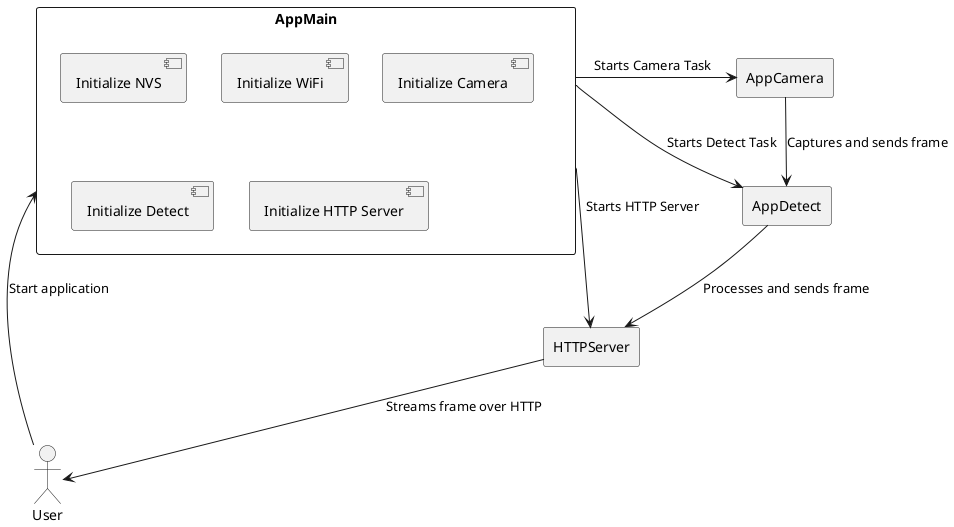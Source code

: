 @startuml
actor User
rectangle "AppMain" as Main {
    [Initialize NVS]
    [Initialize WiFi]
    [Initialize Camera]
    [Initialize Detect]
    [Initialize HTTP Server]
}

rectangle "AppCamera" as Camera
rectangle "AppDetect" as Detect
rectangle "HTTPServer" as Server

User --> Main : Start application
Main --> Camera : Starts Camera Task
Main --> Detect : Starts Detect Task
Main --> Server : Starts HTTP Server

Camera --> Detect : Captures and sends frame
Detect --> Server : Processes and sends frame
Server --> User : Streams frame over HTTP

@enduml
